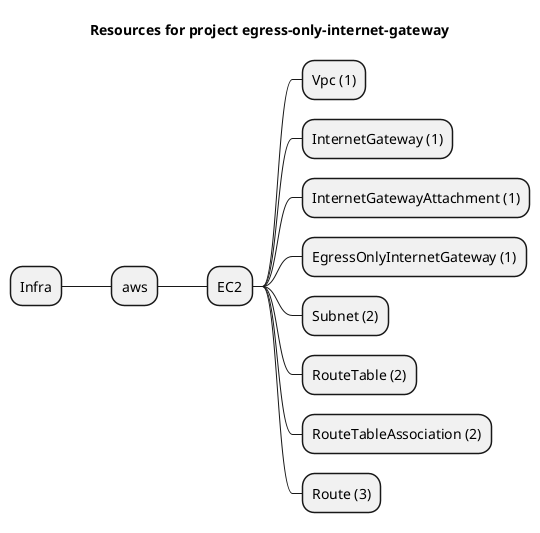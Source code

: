 @startmindmap
title Resources for project egress-only-internet-gateway
skinparam monochrome true
+ Infra
++ aws
+++ EC2
++++ Vpc (1)
++++ InternetGateway (1)
++++ InternetGatewayAttachment (1)
++++ EgressOnlyInternetGateway (1)
++++ Subnet (2)
++++ RouteTable (2)
++++ RouteTableAssociation (2)
++++ Route (3)
@endmindmap